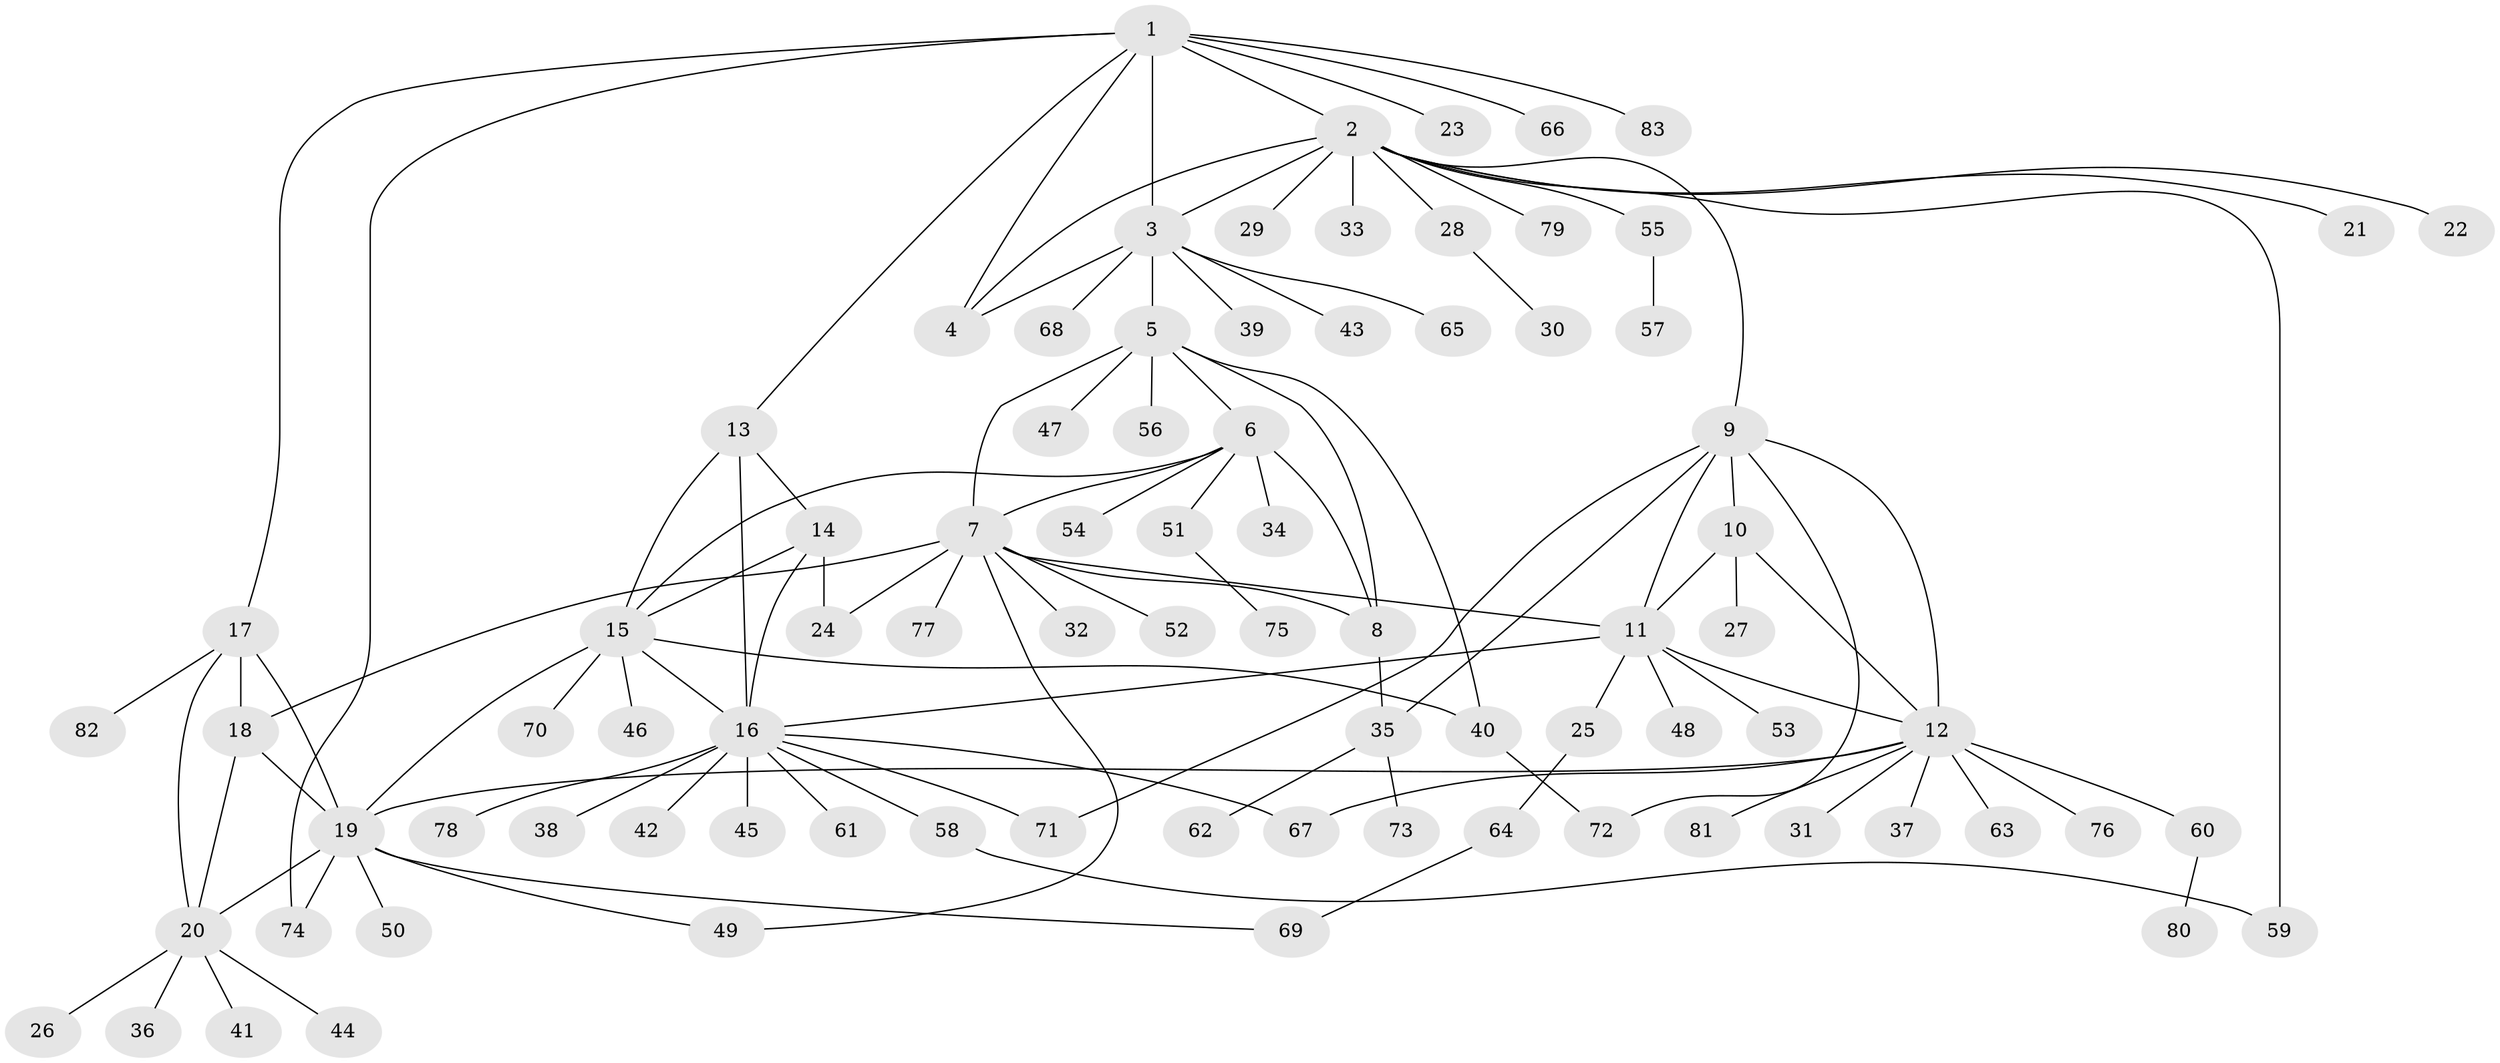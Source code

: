 // coarse degree distribution, {9: 0.03076923076923077, 11: 0.015384615384615385, 7: 0.03076923076923077, 3: 0.015384615384615385, 8: 0.015384615384615385, 6: 0.03076923076923077, 4: 0.06153846153846154, 10: 0.015384615384615385, 14: 0.015384615384615385, 12: 0.015384615384615385, 5: 0.03076923076923077, 1: 0.6153846153846154, 2: 0.1076923076923077}
// Generated by graph-tools (version 1.1) at 2025/42/03/06/25 10:42:12]
// undirected, 83 vertices, 113 edges
graph export_dot {
graph [start="1"]
  node [color=gray90,style=filled];
  1;
  2;
  3;
  4;
  5;
  6;
  7;
  8;
  9;
  10;
  11;
  12;
  13;
  14;
  15;
  16;
  17;
  18;
  19;
  20;
  21;
  22;
  23;
  24;
  25;
  26;
  27;
  28;
  29;
  30;
  31;
  32;
  33;
  34;
  35;
  36;
  37;
  38;
  39;
  40;
  41;
  42;
  43;
  44;
  45;
  46;
  47;
  48;
  49;
  50;
  51;
  52;
  53;
  54;
  55;
  56;
  57;
  58;
  59;
  60;
  61;
  62;
  63;
  64;
  65;
  66;
  67;
  68;
  69;
  70;
  71;
  72;
  73;
  74;
  75;
  76;
  77;
  78;
  79;
  80;
  81;
  82;
  83;
  1 -- 2;
  1 -- 3;
  1 -- 4;
  1 -- 13;
  1 -- 17;
  1 -- 23;
  1 -- 66;
  1 -- 74;
  1 -- 83;
  2 -- 3;
  2 -- 4;
  2 -- 9;
  2 -- 21;
  2 -- 22;
  2 -- 28;
  2 -- 29;
  2 -- 33;
  2 -- 55;
  2 -- 59;
  2 -- 79;
  3 -- 4;
  3 -- 5;
  3 -- 39;
  3 -- 43;
  3 -- 65;
  3 -- 68;
  5 -- 6;
  5 -- 7;
  5 -- 8;
  5 -- 40;
  5 -- 47;
  5 -- 56;
  6 -- 7;
  6 -- 8;
  6 -- 15;
  6 -- 34;
  6 -- 51;
  6 -- 54;
  7 -- 8;
  7 -- 11;
  7 -- 18;
  7 -- 24;
  7 -- 32;
  7 -- 49;
  7 -- 52;
  7 -- 77;
  8 -- 35;
  9 -- 10;
  9 -- 11;
  9 -- 12;
  9 -- 35;
  9 -- 71;
  9 -- 72;
  10 -- 11;
  10 -- 12;
  10 -- 27;
  11 -- 12;
  11 -- 16;
  11 -- 25;
  11 -- 48;
  11 -- 53;
  12 -- 19;
  12 -- 31;
  12 -- 37;
  12 -- 60;
  12 -- 63;
  12 -- 67;
  12 -- 76;
  12 -- 81;
  13 -- 14;
  13 -- 15;
  13 -- 16;
  14 -- 15;
  14 -- 16;
  14 -- 24;
  15 -- 16;
  15 -- 19;
  15 -- 40;
  15 -- 46;
  15 -- 70;
  16 -- 38;
  16 -- 42;
  16 -- 45;
  16 -- 58;
  16 -- 61;
  16 -- 67;
  16 -- 71;
  16 -- 78;
  17 -- 18;
  17 -- 19;
  17 -- 20;
  17 -- 82;
  18 -- 19;
  18 -- 20;
  19 -- 20;
  19 -- 49;
  19 -- 50;
  19 -- 69;
  19 -- 74;
  20 -- 26;
  20 -- 36;
  20 -- 41;
  20 -- 44;
  25 -- 64;
  28 -- 30;
  35 -- 62;
  35 -- 73;
  40 -- 72;
  51 -- 75;
  55 -- 57;
  58 -- 59;
  60 -- 80;
  64 -- 69;
}

